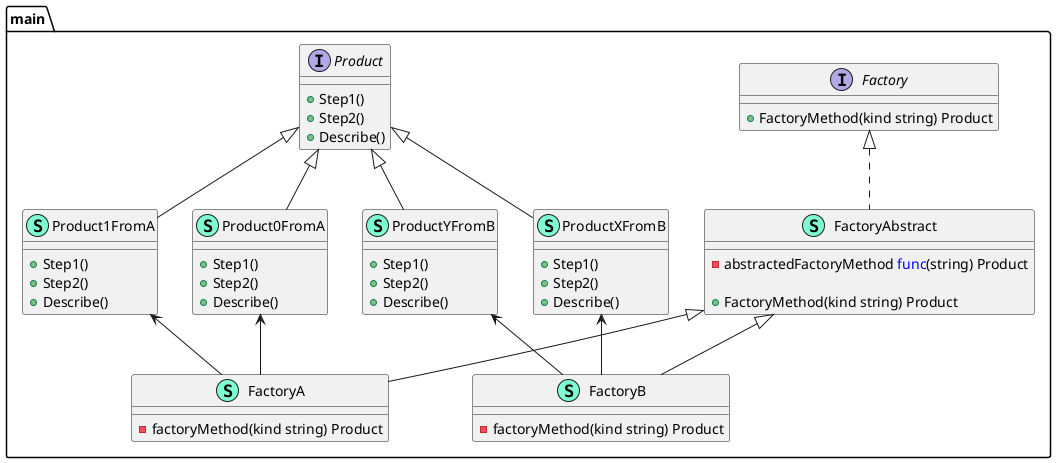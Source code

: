 @startuml
namespace main {
    interface Factory  {
        + FactoryMethod(kind string) Product

    }
    class FactoryA << (S,Aquamarine) >> {
        - factoryMethod(kind string) Product

    }
    class FactoryAbstract << (S,Aquamarine) >> {
        - abstractedFactoryMethod <font color=blue>func</font>(string) Product

        + FactoryMethod(kind string) Product

    }
    class FactoryB << (S,Aquamarine) >> {
        - factoryMethod(kind string) Product

    }
    interface Product  {
        + Step1() 
        + Step2() 
        + Describe() 

    }
    class Product0FromA << (S,Aquamarine) >> {
        + Step1() 
        + Step2() 
        + Describe() 

    }
    class Product1FromA << (S,Aquamarine) >> {
        + Step1() 
        + Step2() 
        + Describe() 

    }
    class ProductXFromB << (S,Aquamarine) >> {
        + Step1() 
        + Step2() 
        + Describe() 

    }
    class ProductYFromB << (S,Aquamarine) >> {
        + Step1() 
        + Step2() 
        + Describe() 

    }
}

"main.Factory" <|.. "main.FactoryAbstract"
"main.FactoryAbstract" <|-- "main.FactoryA"
"main.FactoryAbstract" <|-- "main.FactoryB"


"main.Product" <|-- "main.Product0FromA"
"main.Product" <|-- "main.Product1FromA"
"main.Product" <|-- "main.ProductXFromB"
"main.Product" <|-- "main.ProductYFromB"

"main.Product0FromA" <-- "main.FactoryA"
"main.Product1FromA" <-- "main.FactoryA"
"main.ProductXFromB" <-- "main.FactoryB"
"main.ProductYFromB" <-- "main.FactoryB"
@enduml
